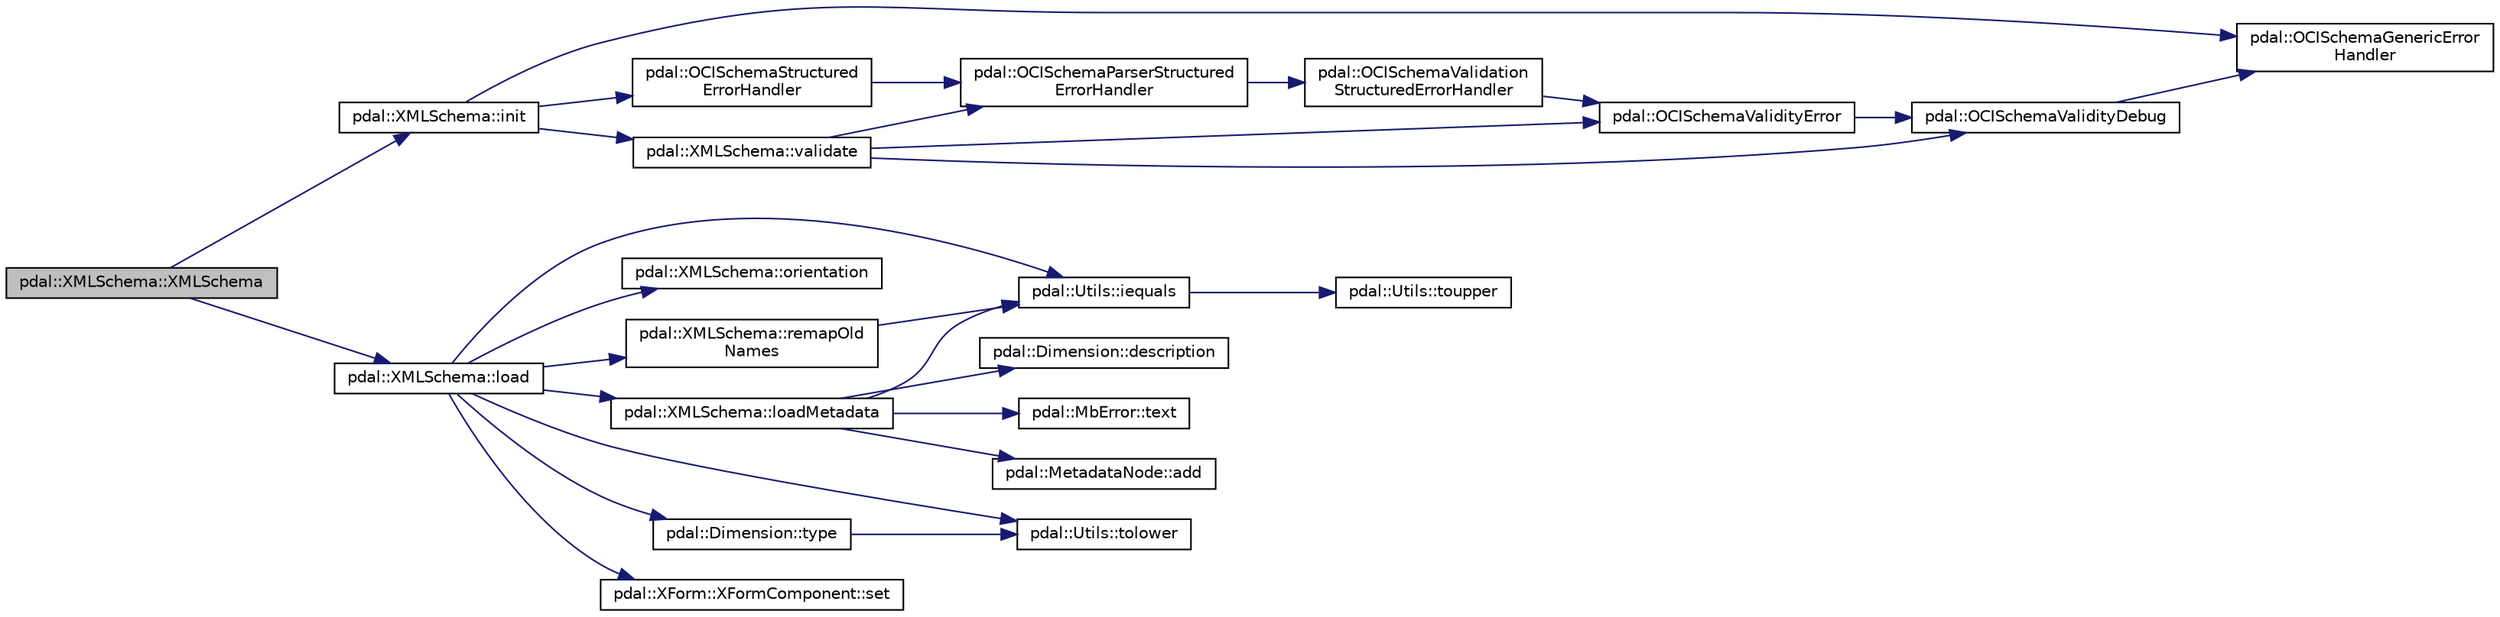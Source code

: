 digraph "pdal::XMLSchema::XMLSchema"
{
  edge [fontname="Helvetica",fontsize="10",labelfontname="Helvetica",labelfontsize="10"];
  node [fontname="Helvetica",fontsize="10",shape=record];
  rankdir="LR";
  Node1 [label="pdal::XMLSchema::XMLSchema",height=0.2,width=0.4,color="black", fillcolor="grey75", style="filled", fontcolor="black"];
  Node1 -> Node2 [color="midnightblue",fontsize="10",style="solid",fontname="Helvetica"];
  Node2 [label="pdal::XMLSchema::init",height=0.2,width=0.4,color="black", fillcolor="white", style="filled",URL="$classpdal_1_1XMLSchema.html#afc87913e1409da37e9a30ea0dfd930bc"];
  Node2 -> Node3 [color="midnightblue",fontsize="10",style="solid",fontname="Helvetica"];
  Node3 [label="pdal::OCISchemaGenericError\lHandler",height=0.2,width=0.4,color="black", fillcolor="white", style="filled",URL="$namespacepdal.html#a0bffbe8c0eb2abd2e466fa2ca3964026"];
  Node2 -> Node4 [color="midnightblue",fontsize="10",style="solid",fontname="Helvetica"];
  Node4 [label="pdal::OCISchemaStructured\lErrorHandler",height=0.2,width=0.4,color="black", fillcolor="white", style="filled",URL="$namespacepdal.html#a83afbebbb41fc5f559fd281d7fc9bb63"];
  Node4 -> Node5 [color="midnightblue",fontsize="10",style="solid",fontname="Helvetica"];
  Node5 [label="pdal::OCISchemaParserStructured\lErrorHandler",height=0.2,width=0.4,color="black", fillcolor="white", style="filled",URL="$namespacepdal.html#abcd746b2e1cfb18891baa849c2dfac3d"];
  Node5 -> Node6 [color="midnightblue",fontsize="10",style="solid",fontname="Helvetica"];
  Node6 [label="pdal::OCISchemaValidation\lStructuredErrorHandler",height=0.2,width=0.4,color="black", fillcolor="white", style="filled",URL="$namespacepdal.html#a3a6d9c816f9e2635625847db677a9820"];
  Node6 -> Node7 [color="midnightblue",fontsize="10",style="solid",fontname="Helvetica"];
  Node7 [label="pdal::OCISchemaValidityError",height=0.2,width=0.4,color="black", fillcolor="white", style="filled",URL="$namespacepdal.html#ad2f334a7af16b1eb1437212a6374dda5"];
  Node7 -> Node8 [color="midnightblue",fontsize="10",style="solid",fontname="Helvetica"];
  Node8 [label="pdal::OCISchemaValidityDebug",height=0.2,width=0.4,color="black", fillcolor="white", style="filled",URL="$namespacepdal.html#a256b3d6540401a269a0dbb23190b7750"];
  Node8 -> Node3 [color="midnightblue",fontsize="10",style="solid",fontname="Helvetica"];
  Node2 -> Node9 [color="midnightblue",fontsize="10",style="solid",fontname="Helvetica"];
  Node9 [label="pdal::XMLSchema::validate",height=0.2,width=0.4,color="black", fillcolor="white", style="filled",URL="$classpdal_1_1XMLSchema.html#a8f9019373901274799f6c29ce08172ee"];
  Node9 -> Node5 [color="midnightblue",fontsize="10",style="solid",fontname="Helvetica"];
  Node9 -> Node7 [color="midnightblue",fontsize="10",style="solid",fontname="Helvetica"];
  Node9 -> Node8 [color="midnightblue",fontsize="10",style="solid",fontname="Helvetica"];
  Node1 -> Node10 [color="midnightblue",fontsize="10",style="solid",fontname="Helvetica"];
  Node10 [label="pdal::XMLSchema::load",height=0.2,width=0.4,color="black", fillcolor="white", style="filled",URL="$classpdal_1_1XMLSchema.html#a8d8bec5759963e5226704a4fcc98e232"];
  Node10 -> Node11 [color="midnightblue",fontsize="10",style="solid",fontname="Helvetica"];
  Node11 [label="pdal::Utils::iequals",height=0.2,width=0.4,color="black", fillcolor="white", style="filled",URL="$namespacepdal_1_1Utils.html#acb34cb790a22dbce1a05582ba4917566"];
  Node11 -> Node12 [color="midnightblue",fontsize="10",style="solid",fontname="Helvetica"];
  Node12 [label="pdal::Utils::toupper",height=0.2,width=0.4,color="black", fillcolor="white", style="filled",URL="$namespacepdal_1_1Utils.html#a28e3e2faff94b20f9908e77bc54ed983"];
  Node10 -> Node13 [color="midnightblue",fontsize="10",style="solid",fontname="Helvetica"];
  Node13 [label="pdal::XMLSchema::orientation",height=0.2,width=0.4,color="black", fillcolor="white", style="filled",URL="$classpdal_1_1XMLSchema.html#a9b9265cfb89000cbc60013d785f14a89"];
  Node10 -> Node14 [color="midnightblue",fontsize="10",style="solid",fontname="Helvetica"];
  Node14 [label="pdal::XMLSchema::loadMetadata",height=0.2,width=0.4,color="black", fillcolor="white", style="filled",URL="$classpdal_1_1XMLSchema.html#a29fd5e093336d6fbaa100b80201b955b"];
  Node14 -> Node15 [color="midnightblue",fontsize="10",style="solid",fontname="Helvetica"];
  Node15 [label="pdal::Dimension::description",height=0.2,width=0.4,color="black", fillcolor="white", style="filled",URL="$namespacepdal_1_1Dimension.html#a4041a0eeee0ca503caad91db24affa0e"];
  Node14 -> Node16 [color="midnightblue",fontsize="10",style="solid",fontname="Helvetica"];
  Node16 [label="pdal::MbError::text",height=0.2,width=0.4,color="black", fillcolor="white", style="filled",URL="$namespacepdal_1_1MbError.html#a4d54b8e3f4518938995230a414498a54"];
  Node14 -> Node11 [color="midnightblue",fontsize="10",style="solid",fontname="Helvetica"];
  Node14 -> Node17 [color="midnightblue",fontsize="10",style="solid",fontname="Helvetica"];
  Node17 [label="pdal::MetadataNode::add",height=0.2,width=0.4,color="black", fillcolor="white", style="filled",URL="$classpdal_1_1MetadataNode.html#af2c1c5d91f6ab47a804aa8a0a1b043c2"];
  Node10 -> Node18 [color="midnightblue",fontsize="10",style="solid",fontname="Helvetica"];
  Node18 [label="pdal::Utils::tolower",height=0.2,width=0.4,color="black", fillcolor="white", style="filled",URL="$namespacepdal_1_1Utils.html#a5268937cf695835e55392f752dc02cb2"];
  Node10 -> Node19 [color="midnightblue",fontsize="10",style="solid",fontname="Helvetica"];
  Node19 [label="pdal::XMLSchema::remapOld\lNames",height=0.2,width=0.4,color="black", fillcolor="white", style="filled",URL="$classpdal_1_1XMLSchema.html#ac67df72d336e6df09e0c05e9eaab8503"];
  Node19 -> Node11 [color="midnightblue",fontsize="10",style="solid",fontname="Helvetica"];
  Node10 -> Node20 [color="midnightblue",fontsize="10",style="solid",fontname="Helvetica"];
  Node20 [label="pdal::Dimension::type",height=0.2,width=0.4,color="black", fillcolor="white", style="filled",URL="$namespacepdal_1_1Dimension.html#a880d689fed54aa3ded6f88c9e058c5d2"];
  Node20 -> Node18 [color="midnightblue",fontsize="10",style="solid",fontname="Helvetica"];
  Node10 -> Node21 [color="midnightblue",fontsize="10",style="solid",fontname="Helvetica"];
  Node21 [label="pdal::XForm::XFormComponent::set",height=0.2,width=0.4,color="black", fillcolor="white", style="filled",URL="$structpdal_1_1XForm_1_1XFormComponent.html#a2ed2d717d36074894e668586c1ddf626"];
}
